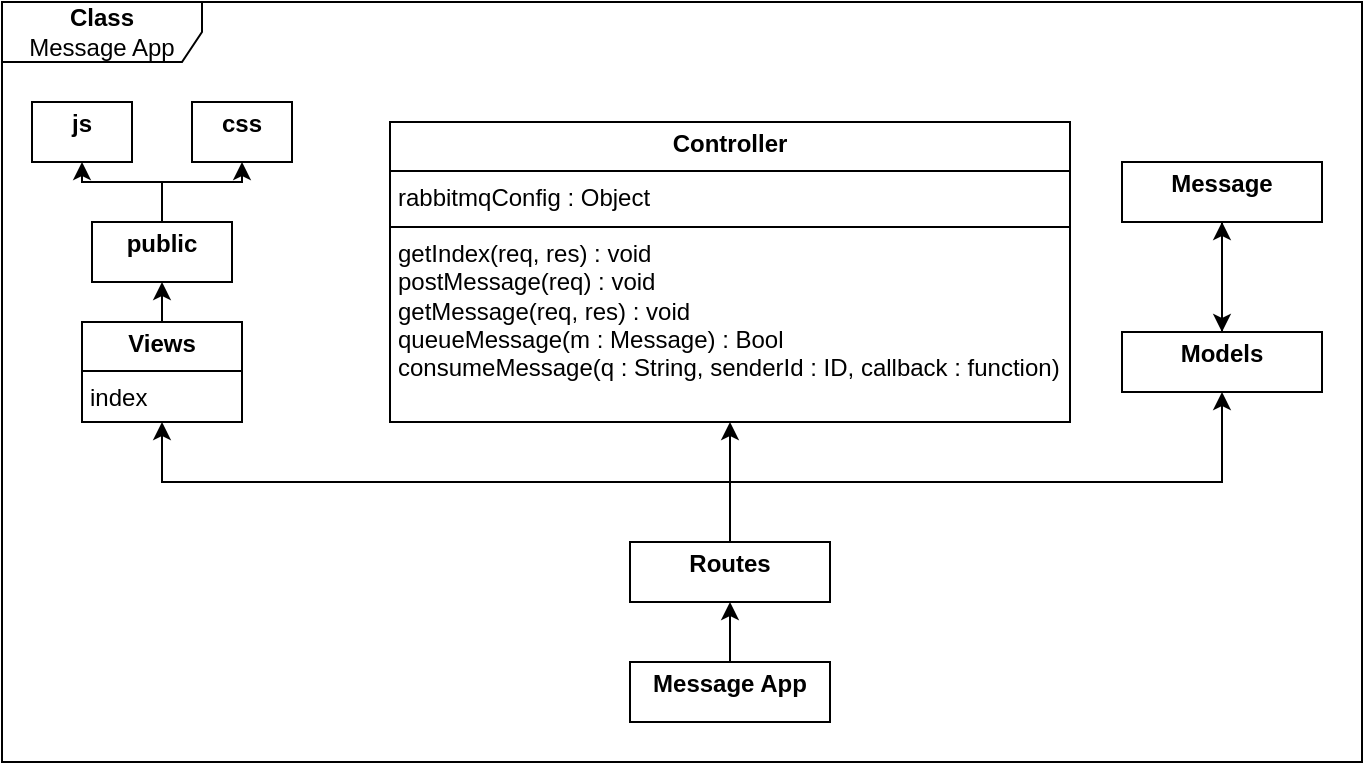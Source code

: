 <mxfile version="24.4.8" type="device">
  <diagram id="C5RBs43oDa-KdzZeNtuy" name="Page-1">
    <mxGraphModel dx="973" dy="1873" grid="1" gridSize="10" guides="1" tooltips="1" connect="1" arrows="1" fold="1" page="1" pageScale="1" pageWidth="827" pageHeight="1169" math="0" shadow="0">
      <root>
        <mxCell id="WIyWlLk6GJQsqaUBKTNV-0" />
        <mxCell id="WIyWlLk6GJQsqaUBKTNV-1" parent="WIyWlLk6GJQsqaUBKTNV-0" />
        <mxCell id="or5tBOmcTTmNqNBzwVuQ-73" value="&lt;b&gt;Class&lt;/b&gt;&lt;div&gt;Message App&lt;/div&gt;" style="shape=umlFrame;whiteSpace=wrap;html=1;pointerEvents=0;width=100;height=30;" parent="WIyWlLk6GJQsqaUBKTNV-1" vertex="1">
          <mxGeometry x="50" y="60" width="680" height="380" as="geometry" />
        </mxCell>
        <mxCell id="bxSUK6_nbqo7Mutm2aT0-7" style="edgeStyle=orthogonalEdgeStyle;rounded=0;orthogonalLoop=1;jettySize=auto;html=1;exitX=0.5;exitY=0;exitDx=0;exitDy=0;entryX=0.5;entryY=1;entryDx=0;entryDy=0;" edge="1" parent="WIyWlLk6GJQsqaUBKTNV-1" source="or5tBOmcTTmNqNBzwVuQ-38" target="or5tBOmcTTmNqNBzwVuQ-76">
          <mxGeometry relative="1" as="geometry" />
        </mxCell>
        <mxCell id="or5tBOmcTTmNqNBzwVuQ-38" value="&lt;p style=&quot;margin:0px;margin-top:4px;text-align:center;&quot;&gt;&lt;b&gt;Views&lt;/b&gt;&lt;/p&gt;&lt;hr size=&quot;1&quot; style=&quot;border-style:solid;&quot;&gt;&lt;p style=&quot;margin:0px;margin-left:4px;&quot;&gt;index&lt;/p&gt;&lt;p style=&quot;margin:0px;margin-left:4px;&quot;&gt;&lt;br&gt;&lt;/p&gt;" style="verticalAlign=top;align=left;overflow=fill;html=1;whiteSpace=wrap;" parent="WIyWlLk6GJQsqaUBKTNV-1" vertex="1">
          <mxGeometry x="90" y="220" width="80" height="50" as="geometry" />
        </mxCell>
        <mxCell id="or5tBOmcTTmNqNBzwVuQ-65" style="edgeStyle=orthogonalEdgeStyle;rounded=0;orthogonalLoop=1;jettySize=auto;html=1;exitX=0.5;exitY=0;exitDx=0;exitDy=0;entryX=0.5;entryY=1;entryDx=0;entryDy=0;" parent="WIyWlLk6GJQsqaUBKTNV-1" source="or5tBOmcTTmNqNBzwVuQ-40" target="or5tBOmcTTmNqNBzwVuQ-64" edge="1">
          <mxGeometry relative="1" as="geometry" />
        </mxCell>
        <mxCell id="or5tBOmcTTmNqNBzwVuQ-40" value="&lt;p style=&quot;margin:0px;margin-top:4px;text-align:center;&quot;&gt;&lt;b&gt;Models&lt;/b&gt;&lt;/p&gt;" style="verticalAlign=top;align=left;overflow=fill;html=1;whiteSpace=wrap;" parent="WIyWlLk6GJQsqaUBKTNV-1" vertex="1">
          <mxGeometry x="610" y="225" width="100" height="30" as="geometry" />
        </mxCell>
        <mxCell id="or5tBOmcTTmNqNBzwVuQ-52" style="edgeStyle=orthogonalEdgeStyle;rounded=0;orthogonalLoop=1;jettySize=auto;html=1;exitX=0.5;exitY=0;exitDx=0;exitDy=0;entryX=0.5;entryY=1;entryDx=0;entryDy=0;" parent="WIyWlLk6GJQsqaUBKTNV-1" source="or5tBOmcTTmNqNBzwVuQ-46" target="or5tBOmcTTmNqNBzwVuQ-40" edge="1">
          <mxGeometry relative="1" as="geometry">
            <Array as="points">
              <mxPoint x="414" y="300" />
              <mxPoint x="660" y="300" />
            </Array>
          </mxGeometry>
        </mxCell>
        <mxCell id="or5tBOmcTTmNqNBzwVuQ-53" style="edgeStyle=orthogonalEdgeStyle;rounded=0;orthogonalLoop=1;jettySize=auto;html=1;exitX=0.5;exitY=0;exitDx=0;exitDy=0;entryX=0.5;entryY=1;entryDx=0;entryDy=0;" parent="WIyWlLk6GJQsqaUBKTNV-1" source="or5tBOmcTTmNqNBzwVuQ-46" target="bxSUK6_nbqo7Mutm2aT0-2" edge="1">
          <mxGeometry relative="1" as="geometry">
            <mxPoint x="370" y="220.0" as="targetPoint" />
          </mxGeometry>
        </mxCell>
        <mxCell id="or5tBOmcTTmNqNBzwVuQ-54" style="edgeStyle=orthogonalEdgeStyle;rounded=0;orthogonalLoop=1;jettySize=auto;html=1;exitX=0.5;exitY=0;exitDx=0;exitDy=0;entryX=0.5;entryY=1;entryDx=0;entryDy=0;" parent="WIyWlLk6GJQsqaUBKTNV-1" source="or5tBOmcTTmNqNBzwVuQ-46" target="or5tBOmcTTmNqNBzwVuQ-38" edge="1">
          <mxGeometry relative="1" as="geometry">
            <mxPoint x="210" y="220" as="targetPoint" />
            <Array as="points">
              <mxPoint x="414" y="300" />
              <mxPoint x="130" y="300" />
            </Array>
          </mxGeometry>
        </mxCell>
        <mxCell id="or5tBOmcTTmNqNBzwVuQ-46" value="&lt;p style=&quot;margin:0px;margin-top:4px;text-align:center;&quot;&gt;&lt;b&gt;Routes&lt;/b&gt;&lt;/p&gt;" style="verticalAlign=top;align=left;overflow=fill;html=1;whiteSpace=wrap;" parent="WIyWlLk6GJQsqaUBKTNV-1" vertex="1">
          <mxGeometry x="364" y="330" width="100" height="30" as="geometry" />
        </mxCell>
        <mxCell id="bxSUK6_nbqo7Mutm2aT0-8" value="" style="edgeStyle=orthogonalEdgeStyle;rounded=0;orthogonalLoop=1;jettySize=auto;html=1;" edge="1" parent="WIyWlLk6GJQsqaUBKTNV-1" source="or5tBOmcTTmNqNBzwVuQ-64" target="or5tBOmcTTmNqNBzwVuQ-40">
          <mxGeometry relative="1" as="geometry" />
        </mxCell>
        <mxCell id="or5tBOmcTTmNqNBzwVuQ-64" value="&lt;p style=&quot;margin:0px;margin-top:4px;text-align:center;&quot;&gt;&lt;b&gt;Message&lt;/b&gt;&lt;/p&gt;" style="verticalAlign=top;align=left;overflow=fill;html=1;whiteSpace=wrap;" parent="WIyWlLk6GJQsqaUBKTNV-1" vertex="1">
          <mxGeometry x="610" y="140" width="100" height="30" as="geometry" />
        </mxCell>
        <mxCell id="or5tBOmcTTmNqNBzwVuQ-66" style="edgeStyle=orthogonalEdgeStyle;rounded=0;orthogonalLoop=1;jettySize=auto;html=1;exitX=0.5;exitY=1;exitDx=0;exitDy=0;" parent="WIyWlLk6GJQsqaUBKTNV-1" source="or5tBOmcTTmNqNBzwVuQ-64" target="or5tBOmcTTmNqNBzwVuQ-64" edge="1">
          <mxGeometry relative="1" as="geometry" />
        </mxCell>
        <mxCell id="bxSUK6_nbqo7Mutm2aT0-5" style="edgeStyle=orthogonalEdgeStyle;rounded=0;orthogonalLoop=1;jettySize=auto;html=1;exitX=0.5;exitY=0;exitDx=0;exitDy=0;entryX=0.5;entryY=1;entryDx=0;entryDy=0;" edge="1" parent="WIyWlLk6GJQsqaUBKTNV-1" source="or5tBOmcTTmNqNBzwVuQ-76" target="or5tBOmcTTmNqNBzwVuQ-78">
          <mxGeometry relative="1" as="geometry">
            <Array as="points">
              <mxPoint x="130" y="150" />
              <mxPoint x="170" y="150" />
            </Array>
          </mxGeometry>
        </mxCell>
        <mxCell id="bxSUK6_nbqo7Mutm2aT0-6" style="edgeStyle=orthogonalEdgeStyle;rounded=0;orthogonalLoop=1;jettySize=auto;html=1;exitX=0.5;exitY=0;exitDx=0;exitDy=0;entryX=0.5;entryY=1;entryDx=0;entryDy=0;" edge="1" parent="WIyWlLk6GJQsqaUBKTNV-1" source="or5tBOmcTTmNqNBzwVuQ-76" target="or5tBOmcTTmNqNBzwVuQ-79">
          <mxGeometry relative="1" as="geometry">
            <Array as="points">
              <mxPoint x="130" y="150" />
              <mxPoint x="90" y="150" />
            </Array>
          </mxGeometry>
        </mxCell>
        <mxCell id="or5tBOmcTTmNqNBzwVuQ-76" value="&lt;p style=&quot;margin:0px;margin-top:4px;text-align:center;&quot;&gt;&lt;b&gt;public&lt;/b&gt;&lt;/p&gt;" style="verticalAlign=top;align=left;overflow=fill;html=1;whiteSpace=wrap;" parent="WIyWlLk6GJQsqaUBKTNV-1" vertex="1">
          <mxGeometry x="95" y="170" width="70" height="30" as="geometry" />
        </mxCell>
        <mxCell id="or5tBOmcTTmNqNBzwVuQ-78" value="&lt;p style=&quot;margin:0px;margin-top:4px;text-align:center;&quot;&gt;&lt;b&gt;css&lt;/b&gt;&lt;/p&gt;" style="verticalAlign=top;align=left;overflow=fill;html=1;whiteSpace=wrap;" parent="WIyWlLk6GJQsqaUBKTNV-1" vertex="1">
          <mxGeometry x="145" y="110" width="50" height="30" as="geometry" />
        </mxCell>
        <mxCell id="or5tBOmcTTmNqNBzwVuQ-79" value="&lt;p style=&quot;margin:0px;margin-top:4px;text-align:center;&quot;&gt;&lt;b&gt;js&lt;/b&gt;&lt;/p&gt;" style="verticalAlign=top;align=left;overflow=fill;html=1;whiteSpace=wrap;" parent="WIyWlLk6GJQsqaUBKTNV-1" vertex="1">
          <mxGeometry x="65" y="110" width="50" height="30" as="geometry" />
        </mxCell>
        <mxCell id="or5tBOmcTTmNqNBzwVuQ-85" style="edgeStyle=orthogonalEdgeStyle;rounded=0;orthogonalLoop=1;jettySize=auto;html=1;exitX=0.5;exitY=0;exitDx=0;exitDy=0;entryX=0.5;entryY=1;entryDx=0;entryDy=0;" parent="WIyWlLk6GJQsqaUBKTNV-1" source="or5tBOmcTTmNqNBzwVuQ-84" target="or5tBOmcTTmNqNBzwVuQ-46" edge="1">
          <mxGeometry relative="1" as="geometry" />
        </mxCell>
        <mxCell id="or5tBOmcTTmNqNBzwVuQ-84" value="&lt;p style=&quot;margin:0px;margin-top:4px;text-align:center;&quot;&gt;&lt;b&gt;Message App&lt;/b&gt;&lt;/p&gt;" style="verticalAlign=top;align=left;overflow=fill;html=1;whiteSpace=wrap;" parent="WIyWlLk6GJQsqaUBKTNV-1" vertex="1">
          <mxGeometry x="364" y="390" width="100" height="30" as="geometry" />
        </mxCell>
        <mxCell id="bxSUK6_nbqo7Mutm2aT0-2" value="&lt;p style=&quot;margin:0px;margin-top:4px;text-align:center;&quot;&gt;&lt;b&gt;Controller&lt;/b&gt;&lt;/p&gt;&lt;hr size=&quot;1&quot; style=&quot;border-style:solid;&quot;&gt;&lt;p style=&quot;margin:0px;margin-left:4px;&quot;&gt;rabbitmqConfig : Object&lt;/p&gt;&lt;hr size=&quot;1&quot; style=&quot;border-style:solid;&quot;&gt;&lt;p style=&quot;margin:0px;margin-left:4px;&quot;&gt;getIndex(req, res) : void&lt;/p&gt;&lt;p style=&quot;margin:0px;margin-left:4px;&quot;&gt;postMessage(req) : void&lt;/p&gt;&lt;p style=&quot;margin:0px;margin-left:4px;&quot;&gt;getMessage(req, res) : void&lt;/p&gt;&lt;p style=&quot;margin:0px;margin-left:4px;&quot;&gt;queueMessage(m : Message) : Bool&lt;/p&gt;&lt;p style=&quot;margin:0px;margin-left:4px;&quot;&gt;consumeMessage(q : String, senderId : ID, callback : function)&lt;/p&gt;&lt;p style=&quot;margin:0px;margin-left:4px;&quot;&gt;&lt;br&gt;&lt;/p&gt;" style="verticalAlign=top;align=left;overflow=fill;html=1;whiteSpace=wrap;" vertex="1" parent="WIyWlLk6GJQsqaUBKTNV-1">
          <mxGeometry x="244" y="120" width="340" height="150" as="geometry" />
        </mxCell>
      </root>
    </mxGraphModel>
  </diagram>
</mxfile>
